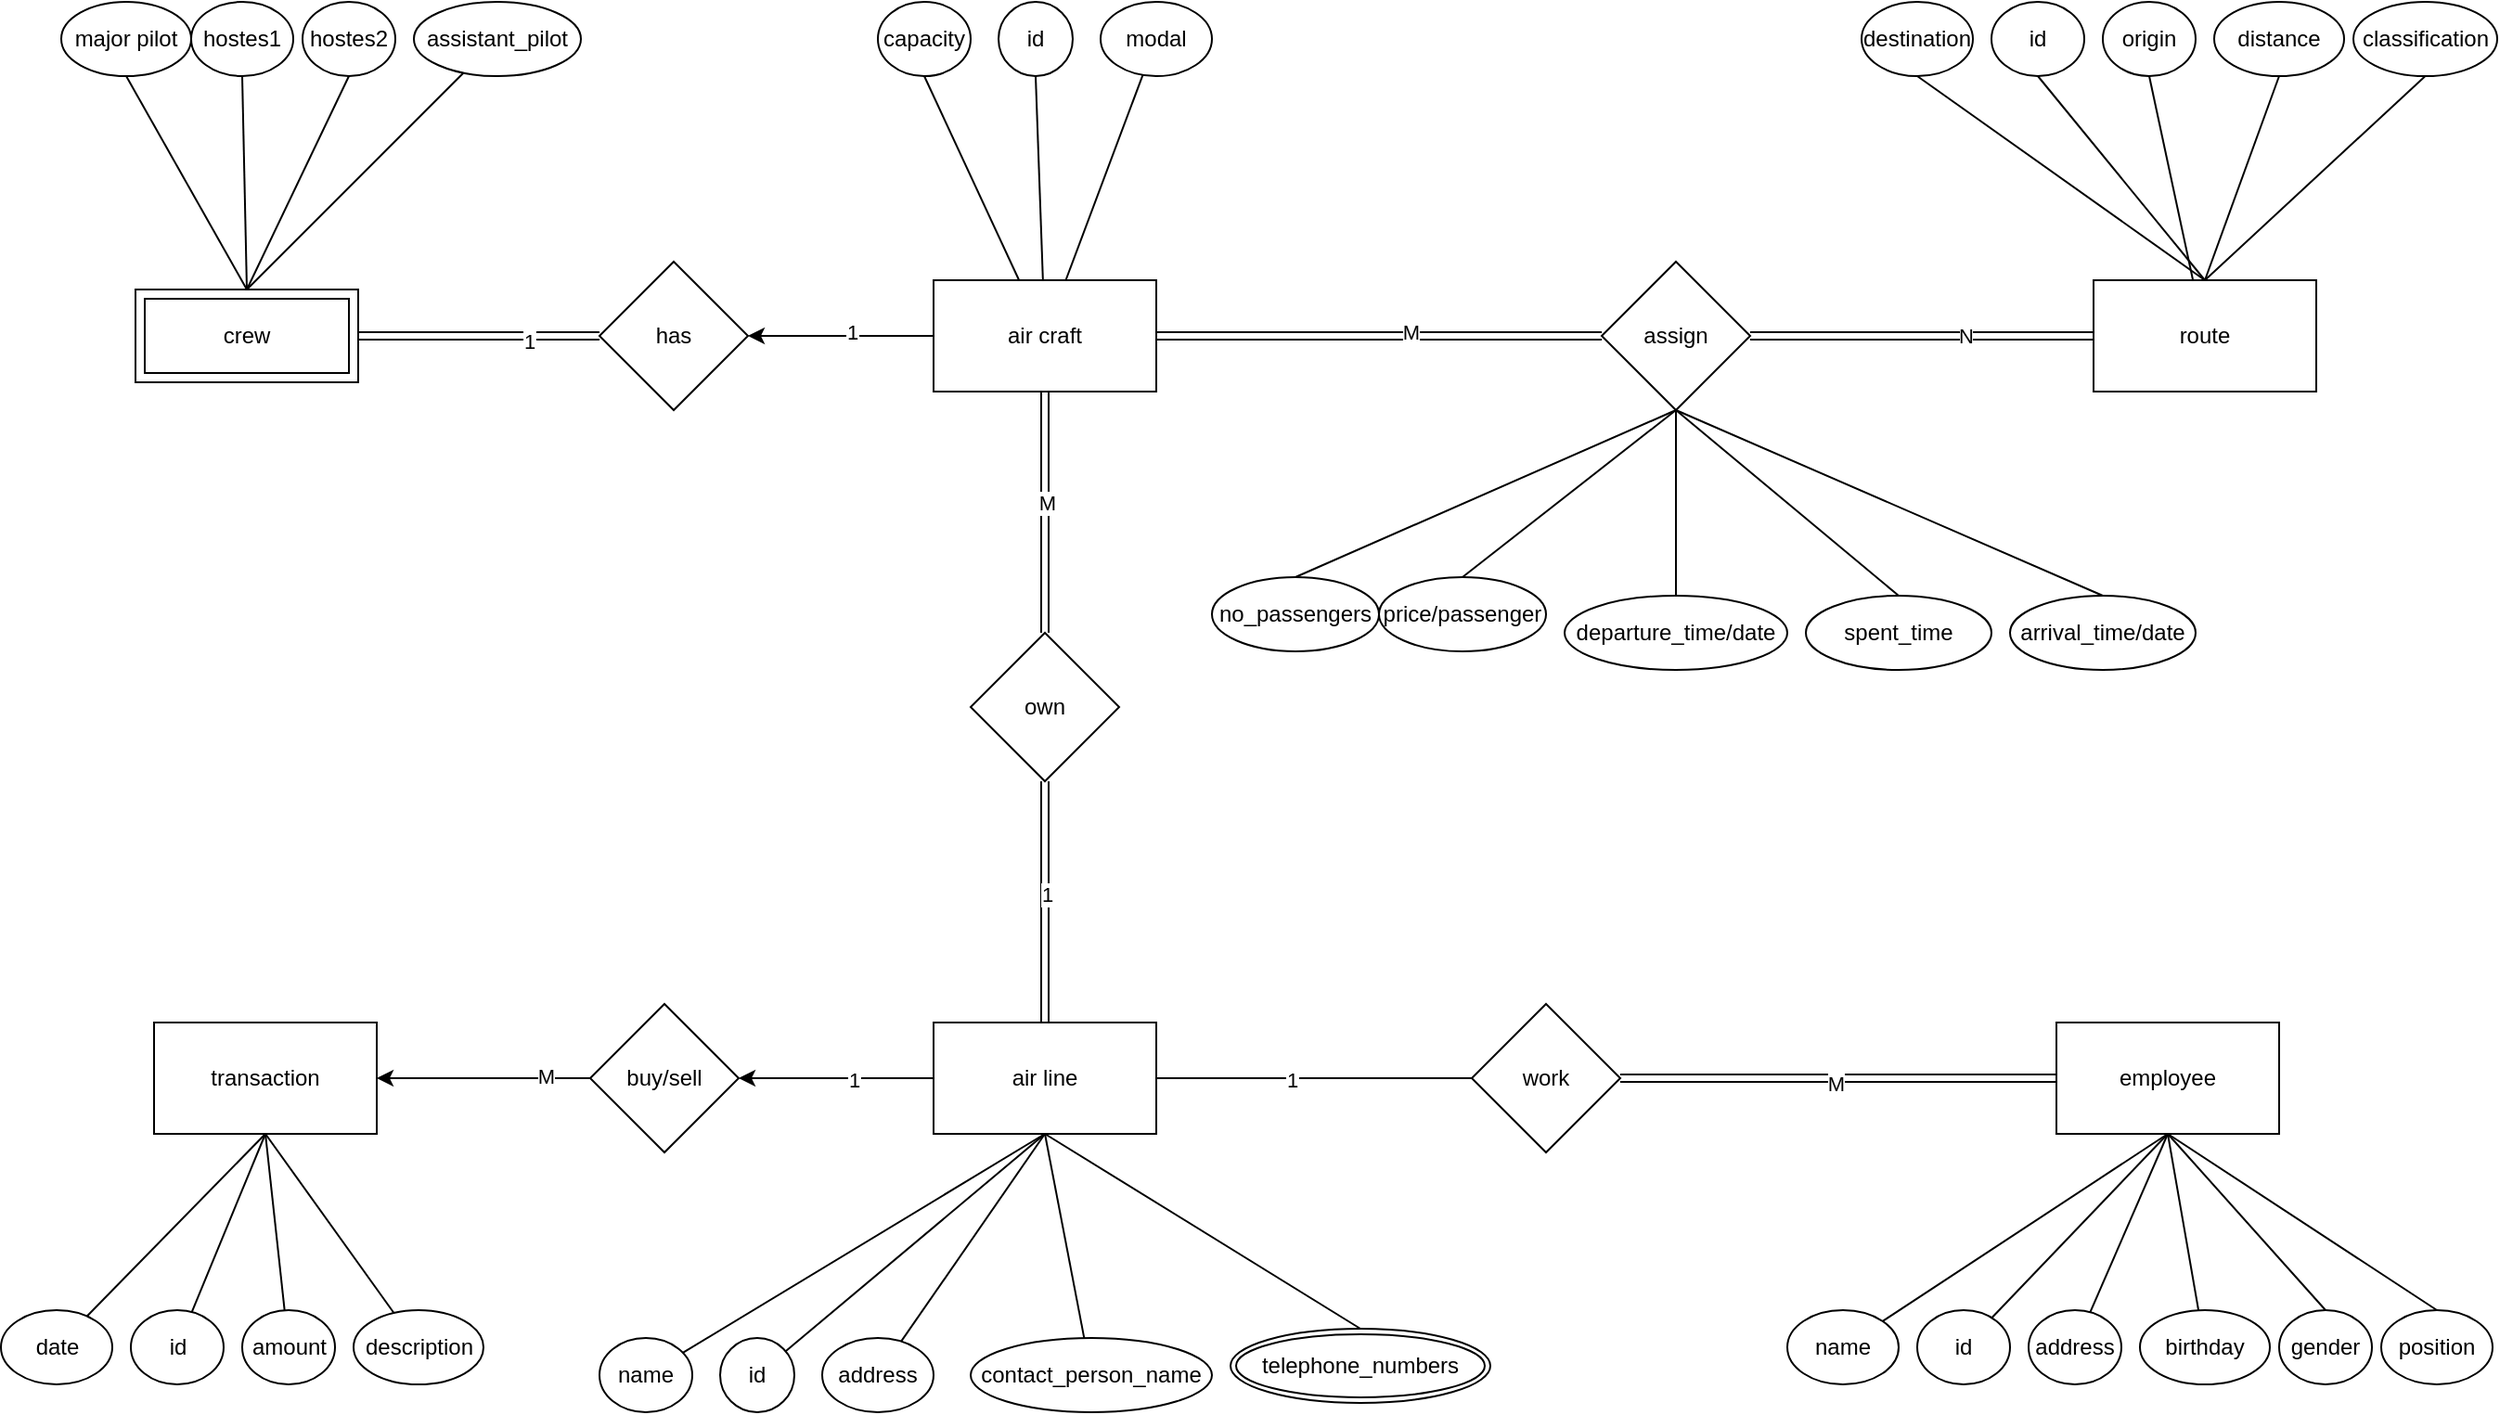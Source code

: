 <mxfile version="28.1.0">
  <diagram id="Q-HvyDp7jQCQ12iFoTfN" name="Page-1">
    <mxGraphModel dx="1426" dy="874" grid="1" gridSize="10" guides="1" tooltips="1" connect="1" arrows="1" fold="1" page="1" pageScale="1" pageWidth="850" pageHeight="1100" math="0" shadow="0">
      <root>
        <mxCell id="0" />
        <mxCell id="1" parent="0" />
        <mxCell id="lw7sW2d9eHdYeLSf7W9c-5" value="" style="rounded=0;orthogonalLoop=1;jettySize=auto;html=1;endArrow=none;endFill=0;exitX=0.5;exitY=1;exitDx=0;exitDy=0;" parent="1" source="lw7sW2d9eHdYeLSf7W9c-2" target="lw7sW2d9eHdYeLSf7W9c-4" edge="1">
          <mxGeometry relative="1" as="geometry">
            <mxPoint x="580" y="655" as="sourcePoint" />
          </mxGeometry>
        </mxCell>
        <mxCell id="lw7sW2d9eHdYeLSf7W9c-16" value="" style="rounded=0;orthogonalLoop=1;jettySize=auto;html=1;entryX=0.5;entryY=0;entryDx=0;entryDy=0;endArrow=none;endFill=0;exitX=0.5;exitY=1;exitDx=0;exitDy=0;" parent="1" source="lw7sW2d9eHdYeLSf7W9c-2" target="lw7sW2d9eHdYeLSf7W9c-17" edge="1">
          <mxGeometry relative="1" as="geometry">
            <mxPoint x="580" y="645" as="targetPoint" />
          </mxGeometry>
        </mxCell>
        <mxCell id="lw7sW2d9eHdYeLSf7W9c-175" value="" style="rounded=0;orthogonalLoop=1;jettySize=auto;html=1;endArrow=none;endFill=0;" parent="1" source="lw7sW2d9eHdYeLSf7W9c-2" target="lw7sW2d9eHdYeLSf7W9c-174" edge="1">
          <mxGeometry relative="1" as="geometry" />
        </mxCell>
        <mxCell id="lw7sW2d9eHdYeLSf7W9c-180" value="1" style="edgeLabel;html=1;align=center;verticalAlign=middle;resizable=0;points=[];" parent="lw7sW2d9eHdYeLSf7W9c-175" vertex="1" connectable="0">
          <mxGeometry x="-0.143" y="-1" relative="1" as="geometry">
            <mxPoint as="offset" />
          </mxGeometry>
        </mxCell>
        <mxCell id="lw7sW2d9eHdYeLSf7W9c-182" value="" style="rounded=0;orthogonalLoop=1;jettySize=auto;html=1;endArrow=none;endFill=0;shape=link;" parent="1" source="lw7sW2d9eHdYeLSf7W9c-2" target="lw7sW2d9eHdYeLSf7W9c-181" edge="1">
          <mxGeometry relative="1" as="geometry" />
        </mxCell>
        <mxCell id="lw7sW2d9eHdYeLSf7W9c-185" value="1" style="edgeLabel;html=1;align=center;verticalAlign=middle;resizable=0;points=[];" parent="lw7sW2d9eHdYeLSf7W9c-182" vertex="1" connectable="0">
          <mxGeometry x="0.064" y="-1" relative="1" as="geometry">
            <mxPoint as="offset" />
          </mxGeometry>
        </mxCell>
        <mxCell id="lw7sW2d9eHdYeLSf7W9c-218" value="" style="edgeStyle=orthogonalEdgeStyle;rounded=0;orthogonalLoop=1;jettySize=auto;html=1;" parent="1" source="lw7sW2d9eHdYeLSf7W9c-2" target="lw7sW2d9eHdYeLSf7W9c-217" edge="1">
          <mxGeometry relative="1" as="geometry" />
        </mxCell>
        <mxCell id="lw7sW2d9eHdYeLSf7W9c-220" value="1" style="edgeLabel;html=1;align=center;verticalAlign=middle;resizable=0;points=[];" parent="lw7sW2d9eHdYeLSf7W9c-218" vertex="1" connectable="0">
          <mxGeometry x="-0.18" y="1" relative="1" as="geometry">
            <mxPoint as="offset" />
          </mxGeometry>
        </mxCell>
        <mxCell id="lw7sW2d9eHdYeLSf7W9c-2" value="air line" style="rounded=0;whiteSpace=wrap;html=1;" parent="1" vertex="1">
          <mxGeometry x="520" y="580" width="120" height="60" as="geometry" />
        </mxCell>
        <mxCell id="lw7sW2d9eHdYeLSf7W9c-4" value="id" style="ellipse;whiteSpace=wrap;html=1;rounded=0;" parent="1" vertex="1">
          <mxGeometry x="405" y="750" width="40" height="40" as="geometry" />
        </mxCell>
        <mxCell id="lw7sW2d9eHdYeLSf7W9c-8" value="name" style="ellipse;whiteSpace=wrap;html=1;rounded=0;" parent="1" vertex="1">
          <mxGeometry x="340" y="750" width="50" height="40" as="geometry" />
        </mxCell>
        <mxCell id="lw7sW2d9eHdYeLSf7W9c-9" value="" style="rounded=0;orthogonalLoop=1;jettySize=auto;html=1;exitX=0.5;exitY=1;exitDx=0;exitDy=0;endArrow=none;endFill=0;" parent="1" source="lw7sW2d9eHdYeLSf7W9c-2" target="lw7sW2d9eHdYeLSf7W9c-8" edge="1">
          <mxGeometry relative="1" as="geometry">
            <mxPoint x="280" y="675" as="sourcePoint" />
          </mxGeometry>
        </mxCell>
        <mxCell id="lw7sW2d9eHdYeLSf7W9c-11" value="" style="rounded=0;orthogonalLoop=1;jettySize=auto;html=1;exitX=0.5;exitY=1;exitDx=0;exitDy=0;endArrow=none;endFill=0;" parent="1" source="lw7sW2d9eHdYeLSf7W9c-2" target="lw7sW2d9eHdYeLSf7W9c-12" edge="1">
          <mxGeometry relative="1" as="geometry">
            <mxPoint x="480" y="680" as="sourcePoint" />
          </mxGeometry>
        </mxCell>
        <mxCell id="lw7sW2d9eHdYeLSf7W9c-12" value="address" style="ellipse;whiteSpace=wrap;html=1;rounded=0;" parent="1" vertex="1">
          <mxGeometry x="460" y="750" width="60" height="40" as="geometry" />
        </mxCell>
        <mxCell id="lw7sW2d9eHdYeLSf7W9c-13" value="contact_person_name" style="ellipse;whiteSpace=wrap;html=1;rounded=0;" parent="1" vertex="1">
          <mxGeometry x="540" y="750" width="130" height="40" as="geometry" />
        </mxCell>
        <mxCell id="lw7sW2d9eHdYeLSf7W9c-14" value="" style="rounded=0;orthogonalLoop=1;jettySize=auto;html=1;endArrow=none;endFill=0;exitX=0.5;exitY=1;exitDx=0;exitDy=0;" parent="1" source="lw7sW2d9eHdYeLSf7W9c-2" target="lw7sW2d9eHdYeLSf7W9c-13" edge="1">
          <mxGeometry relative="1" as="geometry">
            <mxPoint x="580" y="655" as="sourcePoint" />
          </mxGeometry>
        </mxCell>
        <mxCell id="lw7sW2d9eHdYeLSf7W9c-17" value="telephone_numbers" style="ellipse;shape=doubleEllipse;margin=3;whiteSpace=wrap;html=1;align=center;" parent="1" vertex="1">
          <mxGeometry x="680" y="745" width="140" height="40" as="geometry" />
        </mxCell>
        <mxCell id="lw7sW2d9eHdYeLSf7W9c-34" value="" style="rounded=0;orthogonalLoop=1;jettySize=auto;html=1;endArrow=none;endFill=0;exitX=0.5;exitY=1;exitDx=0;exitDy=0;" parent="1" source="lw7sW2d9eHdYeLSf7W9c-36" target="lw7sW2d9eHdYeLSf7W9c-37" edge="1">
          <mxGeometry relative="1" as="geometry">
            <mxPoint x="1210" y="640" as="sourcePoint" />
          </mxGeometry>
        </mxCell>
        <mxCell id="lw7sW2d9eHdYeLSf7W9c-35" value="" style="rounded=0;orthogonalLoop=1;jettySize=auto;html=1;entryX=0.5;entryY=0;entryDx=0;entryDy=0;endArrow=none;endFill=0;exitX=0.5;exitY=1;exitDx=0;exitDy=0;" parent="1" source="lw7sW2d9eHdYeLSf7W9c-36" target="lw7sW2d9eHdYeLSf7W9c-45" edge="1">
          <mxGeometry relative="1" as="geometry">
            <mxPoint x="1380" y="720" as="targetPoint" />
          </mxGeometry>
        </mxCell>
        <mxCell id="lw7sW2d9eHdYeLSf7W9c-36" value="employee" style="rounded=0;whiteSpace=wrap;html=1;" parent="1" vertex="1">
          <mxGeometry x="1125" y="580" width="120" height="60" as="geometry" />
        </mxCell>
        <mxCell id="lw7sW2d9eHdYeLSf7W9c-37" value="id" style="ellipse;whiteSpace=wrap;html=1;rounded=0;" parent="1" vertex="1">
          <mxGeometry x="1050" y="735" width="50" height="40" as="geometry" />
        </mxCell>
        <mxCell id="lw7sW2d9eHdYeLSf7W9c-38" value="name" style="ellipse;whiteSpace=wrap;html=1;rounded=0;" parent="1" vertex="1">
          <mxGeometry x="980" y="735" width="60" height="40" as="geometry" />
        </mxCell>
        <mxCell id="lw7sW2d9eHdYeLSf7W9c-39" value="" style="rounded=0;orthogonalLoop=1;jettySize=auto;html=1;exitX=0.5;exitY=1;exitDx=0;exitDy=0;endArrow=none;endFill=0;" parent="1" source="lw7sW2d9eHdYeLSf7W9c-36" target="lw7sW2d9eHdYeLSf7W9c-38" edge="1">
          <mxGeometry relative="1" as="geometry">
            <mxPoint x="910" y="660" as="sourcePoint" />
          </mxGeometry>
        </mxCell>
        <mxCell id="lw7sW2d9eHdYeLSf7W9c-40" value="" style="rounded=0;orthogonalLoop=1;jettySize=auto;html=1;exitX=0.5;exitY=1;exitDx=0;exitDy=0;endArrow=none;endFill=0;" parent="1" source="lw7sW2d9eHdYeLSf7W9c-36" target="lw7sW2d9eHdYeLSf7W9c-41" edge="1">
          <mxGeometry relative="1" as="geometry">
            <mxPoint x="1110" y="665" as="sourcePoint" />
          </mxGeometry>
        </mxCell>
        <mxCell id="lw7sW2d9eHdYeLSf7W9c-41" value="address" style="ellipse;whiteSpace=wrap;html=1;rounded=0;" parent="1" vertex="1">
          <mxGeometry x="1110" y="735" width="50" height="40" as="geometry" />
        </mxCell>
        <mxCell id="lw7sW2d9eHdYeLSf7W9c-42" value="birthday" style="ellipse;whiteSpace=wrap;html=1;rounded=0;" parent="1" vertex="1">
          <mxGeometry x="1170" y="735" width="70" height="40" as="geometry" />
        </mxCell>
        <mxCell id="lw7sW2d9eHdYeLSf7W9c-43" value="" style="rounded=0;orthogonalLoop=1;jettySize=auto;html=1;endArrow=none;endFill=0;exitX=0.5;exitY=1;exitDx=0;exitDy=0;" parent="1" source="lw7sW2d9eHdYeLSf7W9c-36" target="lw7sW2d9eHdYeLSf7W9c-42" edge="1">
          <mxGeometry relative="1" as="geometry">
            <mxPoint x="1210" y="640" as="sourcePoint" />
          </mxGeometry>
        </mxCell>
        <mxCell id="lw7sW2d9eHdYeLSf7W9c-45" value="gender" style="ellipse;whiteSpace=wrap;html=1;rounded=0;" parent="1" vertex="1">
          <mxGeometry x="1245" y="735" width="50" height="40" as="geometry" />
        </mxCell>
        <mxCell id="lw7sW2d9eHdYeLSf7W9c-46" value="position" style="ellipse;whiteSpace=wrap;html=1;rounded=0;" parent="1" vertex="1">
          <mxGeometry x="1300" y="735" width="60" height="40" as="geometry" />
        </mxCell>
        <mxCell id="lw7sW2d9eHdYeLSf7W9c-47" value="" style="rounded=0;orthogonalLoop=1;jettySize=auto;html=1;entryX=0.5;entryY=0;entryDx=0;entryDy=0;endArrow=none;endFill=0;exitX=0.5;exitY=1;exitDx=0;exitDy=0;" parent="1" source="lw7sW2d9eHdYeLSf7W9c-36" target="lw7sW2d9eHdYeLSf7W9c-46" edge="1">
          <mxGeometry relative="1" as="geometry">
            <mxPoint x="1220" y="650" as="sourcePoint" />
            <mxPoint x="1375" y="745" as="targetPoint" />
          </mxGeometry>
        </mxCell>
        <mxCell id="lw7sW2d9eHdYeLSf7W9c-66" value="" style="rounded=0;orthogonalLoop=1;jettySize=auto;html=1;endArrow=none;endFill=0;" parent="1" source="lw7sW2d9eHdYeLSf7W9c-62" target="lw7sW2d9eHdYeLSf7W9c-65" edge="1">
          <mxGeometry relative="1" as="geometry" />
        </mxCell>
        <mxCell id="lw7sW2d9eHdYeLSf7W9c-67" style="rounded=0;orthogonalLoop=1;jettySize=auto;html=1;entryX=0.5;entryY=1;entryDx=0;entryDy=0;endArrow=none;endFill=0;" parent="1" source="lw7sW2d9eHdYeLSf7W9c-62" target="lw7sW2d9eHdYeLSf7W9c-64" edge="1">
          <mxGeometry relative="1" as="geometry" />
        </mxCell>
        <mxCell id="lw7sW2d9eHdYeLSf7W9c-68" style="rounded=0;orthogonalLoop=1;jettySize=auto;html=1;entryX=0.5;entryY=1;entryDx=0;entryDy=0;endArrow=none;endFill=0;" parent="1" source="lw7sW2d9eHdYeLSf7W9c-62" target="lw7sW2d9eHdYeLSf7W9c-63" edge="1">
          <mxGeometry relative="1" as="geometry" />
        </mxCell>
        <mxCell id="lw7sW2d9eHdYeLSf7W9c-188" value="" style="rounded=0;orthogonalLoop=1;jettySize=auto;html=1;endArrow=none;endFill=0;exitX=1;exitY=0.5;exitDx=0;exitDy=0;shape=link;" parent="1" source="lw7sW2d9eHdYeLSf7W9c-62" target="lw7sW2d9eHdYeLSf7W9c-187" edge="1">
          <mxGeometry relative="1" as="geometry" />
        </mxCell>
        <mxCell id="lw7sW2d9eHdYeLSf7W9c-196" value="M" style="edgeLabel;html=1;align=center;verticalAlign=middle;resizable=0;points=[];" parent="lw7sW2d9eHdYeLSf7W9c-188" vertex="1" connectable="0">
          <mxGeometry x="0.139" y="2" relative="1" as="geometry">
            <mxPoint as="offset" />
          </mxGeometry>
        </mxCell>
        <mxCell id="lw7sW2d9eHdYeLSf7W9c-213" value="" style="edgeStyle=orthogonalEdgeStyle;rounded=0;orthogonalLoop=1;jettySize=auto;html=1;" parent="1" source="lw7sW2d9eHdYeLSf7W9c-62" target="lw7sW2d9eHdYeLSf7W9c-212" edge="1">
          <mxGeometry relative="1" as="geometry" />
        </mxCell>
        <mxCell id="lw7sW2d9eHdYeLSf7W9c-224" value="1" style="edgeLabel;html=1;align=center;verticalAlign=middle;resizable=0;points=[];" parent="lw7sW2d9eHdYeLSf7W9c-213" vertex="1" connectable="0">
          <mxGeometry x="-0.122" y="-2" relative="1" as="geometry">
            <mxPoint as="offset" />
          </mxGeometry>
        </mxCell>
        <mxCell id="lw7sW2d9eHdYeLSf7W9c-62" value="air craft" style="rounded=0;whiteSpace=wrap;html=1;" parent="1" vertex="1">
          <mxGeometry x="520" y="180" width="120" height="60" as="geometry" />
        </mxCell>
        <mxCell id="lw7sW2d9eHdYeLSf7W9c-63" value="capacity" style="ellipse;whiteSpace=wrap;html=1;rounded=0;" parent="1" vertex="1">
          <mxGeometry x="490" y="30" width="50" height="40" as="geometry" />
        </mxCell>
        <mxCell id="lw7sW2d9eHdYeLSf7W9c-64" value="id" style="ellipse;whiteSpace=wrap;html=1;rounded=0;" parent="1" vertex="1">
          <mxGeometry x="555" y="30" width="40" height="40" as="geometry" />
        </mxCell>
        <mxCell id="lw7sW2d9eHdYeLSf7W9c-65" value="modal" style="ellipse;whiteSpace=wrap;html=1;rounded=0;" parent="1" vertex="1">
          <mxGeometry x="610" y="30" width="60" height="40" as="geometry" />
        </mxCell>
        <mxCell id="lw7sW2d9eHdYeLSf7W9c-75" style="rounded=0;orthogonalLoop=1;jettySize=auto;html=1;entryX=0.5;entryY=1;entryDx=0;entryDy=0;endArrow=none;endFill=0;" parent="1" source="lw7sW2d9eHdYeLSf7W9c-69" target="lw7sW2d9eHdYeLSf7W9c-72" edge="1">
          <mxGeometry relative="1" as="geometry" />
        </mxCell>
        <mxCell id="lw7sW2d9eHdYeLSf7W9c-76" style="rounded=0;orthogonalLoop=1;jettySize=auto;html=1;exitX=0.5;exitY=0;exitDx=0;exitDy=0;entryX=0.5;entryY=1;entryDx=0;entryDy=0;endArrow=none;endFill=0;" parent="1" source="lw7sW2d9eHdYeLSf7W9c-69" target="lw7sW2d9eHdYeLSf7W9c-73" edge="1">
          <mxGeometry relative="1" as="geometry" />
        </mxCell>
        <mxCell id="lw7sW2d9eHdYeLSf7W9c-77" style="rounded=0;orthogonalLoop=1;jettySize=auto;html=1;exitX=0.5;exitY=0;exitDx=0;exitDy=0;entryX=0.5;entryY=1;entryDx=0;entryDy=0;endArrow=none;endFill=0;" parent="1" source="lw7sW2d9eHdYeLSf7W9c-69" target="lw7sW2d9eHdYeLSf7W9c-74" edge="1">
          <mxGeometry relative="1" as="geometry" />
        </mxCell>
        <mxCell id="lw7sW2d9eHdYeLSf7W9c-78" style="rounded=0;orthogonalLoop=1;jettySize=auto;html=1;exitX=0.5;exitY=0;exitDx=0;exitDy=0;entryX=0.5;entryY=1;entryDx=0;entryDy=0;endArrow=none;endFill=0;" parent="1" source="lw7sW2d9eHdYeLSf7W9c-69" target="lw7sW2d9eHdYeLSf7W9c-70" edge="1">
          <mxGeometry relative="1" as="geometry" />
        </mxCell>
        <mxCell id="lw7sW2d9eHdYeLSf7W9c-79" style="rounded=0;orthogonalLoop=1;jettySize=auto;html=1;entryX=0.5;entryY=1;entryDx=0;entryDy=0;exitX=0.5;exitY=0;exitDx=0;exitDy=0;endArrow=none;endFill=0;" parent="1" source="lw7sW2d9eHdYeLSf7W9c-69" target="lw7sW2d9eHdYeLSf7W9c-71" edge="1">
          <mxGeometry relative="1" as="geometry" />
        </mxCell>
        <mxCell id="lw7sW2d9eHdYeLSf7W9c-69" value="route" style="rounded=0;whiteSpace=wrap;html=1;" parent="1" vertex="1">
          <mxGeometry x="1145" y="180" width="120" height="60" as="geometry" />
        </mxCell>
        <mxCell id="lw7sW2d9eHdYeLSf7W9c-70" value="id" style="ellipse;whiteSpace=wrap;html=1;rounded=0;" parent="1" vertex="1">
          <mxGeometry x="1090" y="30" width="50" height="40" as="geometry" />
        </mxCell>
        <mxCell id="lw7sW2d9eHdYeLSf7W9c-71" value="destination" style="ellipse;whiteSpace=wrap;html=1;rounded=0;" parent="1" vertex="1">
          <mxGeometry x="1020" y="30" width="60" height="40" as="geometry" />
        </mxCell>
        <mxCell id="lw7sW2d9eHdYeLSf7W9c-72" value="origin" style="ellipse;whiteSpace=wrap;html=1;rounded=0;" parent="1" vertex="1">
          <mxGeometry x="1150" y="30" width="50" height="40" as="geometry" />
        </mxCell>
        <mxCell id="lw7sW2d9eHdYeLSf7W9c-73" value="distance" style="ellipse;whiteSpace=wrap;html=1;rounded=0;" parent="1" vertex="1">
          <mxGeometry x="1210" y="30" width="70" height="40" as="geometry" />
        </mxCell>
        <mxCell id="lw7sW2d9eHdYeLSf7W9c-74" value="classification" style="ellipse;whiteSpace=wrap;html=1;rounded=0;" parent="1" vertex="1">
          <mxGeometry x="1285" y="30" width="77.5" height="40" as="geometry" />
        </mxCell>
        <mxCell id="lw7sW2d9eHdYeLSf7W9c-155" value="" style="rounded=0;orthogonalLoop=1;jettySize=auto;html=1;endArrow=none;endFill=0;exitX=0.5;exitY=1;exitDx=0;exitDy=0;" parent="1" source="lw7sW2d9eHdYeLSf7W9c-156" target="lw7sW2d9eHdYeLSf7W9c-157" edge="1">
          <mxGeometry relative="1" as="geometry">
            <mxPoint x="247.5" y="640" as="sourcePoint" />
          </mxGeometry>
        </mxCell>
        <mxCell id="lw7sW2d9eHdYeLSf7W9c-156" value="transaction" style="rounded=0;whiteSpace=wrap;html=1;" parent="1" vertex="1">
          <mxGeometry x="100" y="580" width="120" height="60" as="geometry" />
        </mxCell>
        <mxCell id="lw7sW2d9eHdYeLSf7W9c-157" value="id" style="ellipse;whiteSpace=wrap;html=1;rounded=0;" parent="1" vertex="1">
          <mxGeometry x="87.5" y="735" width="50" height="40" as="geometry" />
        </mxCell>
        <mxCell id="lw7sW2d9eHdYeLSf7W9c-158" value="date" style="ellipse;whiteSpace=wrap;html=1;rounded=0;" parent="1" vertex="1">
          <mxGeometry x="17.5" y="735" width="60" height="40" as="geometry" />
        </mxCell>
        <mxCell id="lw7sW2d9eHdYeLSf7W9c-159" value="" style="rounded=0;orthogonalLoop=1;jettySize=auto;html=1;exitX=0.5;exitY=1;exitDx=0;exitDy=0;endArrow=none;endFill=0;" parent="1" source="lw7sW2d9eHdYeLSf7W9c-156" target="lw7sW2d9eHdYeLSf7W9c-158" edge="1">
          <mxGeometry relative="1" as="geometry">
            <mxPoint x="-52.5" y="660" as="sourcePoint" />
          </mxGeometry>
        </mxCell>
        <mxCell id="lw7sW2d9eHdYeLSf7W9c-160" value="" style="rounded=0;orthogonalLoop=1;jettySize=auto;html=1;exitX=0.5;exitY=1;exitDx=0;exitDy=0;endArrow=none;endFill=0;" parent="1" source="lw7sW2d9eHdYeLSf7W9c-156" target="lw7sW2d9eHdYeLSf7W9c-161" edge="1">
          <mxGeometry relative="1" as="geometry">
            <mxPoint x="147.5" y="665" as="sourcePoint" />
          </mxGeometry>
        </mxCell>
        <mxCell id="lw7sW2d9eHdYeLSf7W9c-161" value="amount" style="ellipse;whiteSpace=wrap;html=1;rounded=0;" parent="1" vertex="1">
          <mxGeometry x="147.5" y="735" width="50" height="40" as="geometry" />
        </mxCell>
        <mxCell id="lw7sW2d9eHdYeLSf7W9c-162" value="description" style="ellipse;whiteSpace=wrap;html=1;rounded=0;" parent="1" vertex="1">
          <mxGeometry x="207.5" y="735" width="70" height="40" as="geometry" />
        </mxCell>
        <mxCell id="lw7sW2d9eHdYeLSf7W9c-163" value="" style="rounded=0;orthogonalLoop=1;jettySize=auto;html=1;endArrow=none;endFill=0;exitX=0.5;exitY=1;exitDx=0;exitDy=0;" parent="1" source="lw7sW2d9eHdYeLSf7W9c-156" target="lw7sW2d9eHdYeLSf7W9c-162" edge="1">
          <mxGeometry relative="1" as="geometry">
            <mxPoint x="247.5" y="640" as="sourcePoint" />
          </mxGeometry>
        </mxCell>
        <mxCell id="lw7sW2d9eHdYeLSf7W9c-164" value="" style="rounded=0;orthogonalLoop=1;jettySize=auto;html=1;endArrow=none;endFill=0;exitX=0.5;exitY=0;exitDx=0;exitDy=0;" parent="1" source="lw7sW2d9eHdYeLSf7W9c-225" target="lw7sW2d9eHdYeLSf7W9c-170" edge="1">
          <mxGeometry relative="1" as="geometry">
            <mxPoint x="183.455" y="180" as="sourcePoint" />
          </mxGeometry>
        </mxCell>
        <mxCell id="lw7sW2d9eHdYeLSf7W9c-165" style="rounded=0;orthogonalLoop=1;jettySize=auto;html=1;entryX=0.5;entryY=1;entryDx=0;entryDy=0;endArrow=none;endFill=0;exitX=0.5;exitY=0;exitDx=0;exitDy=0;" parent="1" source="lw7sW2d9eHdYeLSf7W9c-225" target="lw7sW2d9eHdYeLSf7W9c-169" edge="1">
          <mxGeometry relative="1" as="geometry">
            <mxPoint x="157.321" y="180" as="sourcePoint" />
          </mxGeometry>
        </mxCell>
        <mxCell id="lw7sW2d9eHdYeLSf7W9c-166" style="rounded=0;orthogonalLoop=1;jettySize=auto;html=1;entryX=0.5;entryY=1;entryDx=0;entryDy=0;endArrow=none;endFill=0;exitX=0.5;exitY=0;exitDx=0;exitDy=0;" parent="1" source="lw7sW2d9eHdYeLSf7W9c-225" target="lw7sW2d9eHdYeLSf7W9c-168" edge="1">
          <mxGeometry relative="1" as="geometry">
            <mxPoint x="143.929" y="180" as="sourcePoint" />
          </mxGeometry>
        </mxCell>
        <mxCell id="lw7sW2d9eHdYeLSf7W9c-168" value="major pilot" style="ellipse;whiteSpace=wrap;html=1;rounded=0;" parent="1" vertex="1">
          <mxGeometry x="50" y="30" width="70" height="40" as="geometry" />
        </mxCell>
        <mxCell id="lw7sW2d9eHdYeLSf7W9c-169" value="hostes1" style="ellipse;whiteSpace=wrap;html=1;rounded=0;" parent="1" vertex="1">
          <mxGeometry x="120" y="30" width="55" height="40" as="geometry" />
        </mxCell>
        <mxCell id="lw7sW2d9eHdYeLSf7W9c-170" value="assistant_pilot" style="ellipse;whiteSpace=wrap;html=1;rounded=0;" parent="1" vertex="1">
          <mxGeometry x="240" y="30" width="90" height="40" as="geometry" />
        </mxCell>
        <mxCell id="lw7sW2d9eHdYeLSf7W9c-172" style="rounded=0;orthogonalLoop=1;jettySize=auto;html=1;entryX=0.5;entryY=1;entryDx=0;entryDy=0;endArrow=none;endFill=0;exitX=0.5;exitY=0;exitDx=0;exitDy=0;" parent="1" source="lw7sW2d9eHdYeLSf7W9c-225" target="lw7sW2d9eHdYeLSf7W9c-173" edge="1">
          <mxGeometry relative="1" as="geometry">
            <mxPoint x="160" y="180" as="sourcePoint" />
          </mxGeometry>
        </mxCell>
        <mxCell id="lw7sW2d9eHdYeLSf7W9c-173" value="hostes2" style="ellipse;whiteSpace=wrap;html=1;rounded=0;" parent="1" vertex="1">
          <mxGeometry x="180" y="30" width="50" height="40" as="geometry" />
        </mxCell>
        <mxCell id="lw7sW2d9eHdYeLSf7W9c-176" style="rounded=0;orthogonalLoop=1;jettySize=auto;html=1;entryX=0;entryY=0.5;entryDx=0;entryDy=0;endArrow=none;endFill=0;shape=link;" parent="1" source="lw7sW2d9eHdYeLSf7W9c-174" target="lw7sW2d9eHdYeLSf7W9c-36" edge="1">
          <mxGeometry relative="1" as="geometry" />
        </mxCell>
        <mxCell id="lw7sW2d9eHdYeLSf7W9c-177" value="M" style="edgeLabel;html=1;align=center;verticalAlign=middle;resizable=0;points=[];" parent="lw7sW2d9eHdYeLSf7W9c-176" vertex="1" connectable="0">
          <mxGeometry x="-0.004" y="-4" relative="1" as="geometry">
            <mxPoint x="-1" y="-1" as="offset" />
          </mxGeometry>
        </mxCell>
        <mxCell id="lw7sW2d9eHdYeLSf7W9c-174" value="work" style="rhombus;whiteSpace=wrap;html=1;rounded=0;" parent="1" vertex="1">
          <mxGeometry x="810" y="570" width="80" height="80" as="geometry" />
        </mxCell>
        <mxCell id="lw7sW2d9eHdYeLSf7W9c-183" style="rounded=0;orthogonalLoop=1;jettySize=auto;html=1;entryX=0.5;entryY=1;entryDx=0;entryDy=0;endArrow=none;endFill=0;shape=link;" parent="1" source="lw7sW2d9eHdYeLSf7W9c-181" target="lw7sW2d9eHdYeLSf7W9c-62" edge="1">
          <mxGeometry relative="1" as="geometry" />
        </mxCell>
        <mxCell id="lw7sW2d9eHdYeLSf7W9c-184" value="M" style="edgeLabel;html=1;align=center;verticalAlign=middle;resizable=0;points=[];" parent="lw7sW2d9eHdYeLSf7W9c-183" vertex="1" connectable="0">
          <mxGeometry x="0.084" y="-1" relative="1" as="geometry">
            <mxPoint as="offset" />
          </mxGeometry>
        </mxCell>
        <mxCell id="lw7sW2d9eHdYeLSf7W9c-181" value="own" style="rhombus;whiteSpace=wrap;html=1;rounded=0;" parent="1" vertex="1">
          <mxGeometry x="540" y="370" width="80" height="80" as="geometry" />
        </mxCell>
        <mxCell id="lw7sW2d9eHdYeLSf7W9c-189" style="rounded=0;orthogonalLoop=1;jettySize=auto;html=1;entryX=0;entryY=0.5;entryDx=0;entryDy=0;endArrow=none;endFill=0;shape=link;" parent="1" source="lw7sW2d9eHdYeLSf7W9c-187" target="lw7sW2d9eHdYeLSf7W9c-69" edge="1">
          <mxGeometry relative="1" as="geometry" />
        </mxCell>
        <mxCell id="lw7sW2d9eHdYeLSf7W9c-190" value="N" style="edgeLabel;html=1;align=center;verticalAlign=middle;resizable=0;points=[];" parent="lw7sW2d9eHdYeLSf7W9c-189" vertex="1" connectable="0">
          <mxGeometry x="0.246" relative="1" as="geometry">
            <mxPoint as="offset" />
          </mxGeometry>
        </mxCell>
        <mxCell id="lw7sW2d9eHdYeLSf7W9c-197" style="rounded=0;orthogonalLoop=1;jettySize=auto;html=1;entryX=0.5;entryY=0;entryDx=0;entryDy=0;endArrow=none;endFill=0;exitX=0.5;exitY=1;exitDx=0;exitDy=0;" parent="1" source="lw7sW2d9eHdYeLSf7W9c-187" target="lw7sW2d9eHdYeLSf7W9c-201" edge="1">
          <mxGeometry relative="1" as="geometry">
            <mxPoint x="810" y="310" as="targetPoint" />
          </mxGeometry>
        </mxCell>
        <mxCell id="lw7sW2d9eHdYeLSf7W9c-198" style="rounded=0;orthogonalLoop=1;jettySize=auto;html=1;entryX=0.5;entryY=0;entryDx=0;entryDy=0;endArrow=none;endFill=0;exitX=0.5;exitY=1;exitDx=0;exitDy=0;" parent="1" source="lw7sW2d9eHdYeLSf7W9c-187" target="lw7sW2d9eHdYeLSf7W9c-202" edge="1">
          <mxGeometry relative="1" as="geometry">
            <mxPoint x="850" y="310" as="targetPoint" />
          </mxGeometry>
        </mxCell>
        <mxCell id="lw7sW2d9eHdYeLSf7W9c-199" style="rounded=0;orthogonalLoop=1;jettySize=auto;html=1;entryX=0.5;entryY=0;entryDx=0;entryDy=0;endArrow=none;endFill=0;exitX=0.5;exitY=1;exitDx=0;exitDy=0;" parent="1" source="lw7sW2d9eHdYeLSf7W9c-187" target="lw7sW2d9eHdYeLSf7W9c-204" edge="1">
          <mxGeometry relative="1" as="geometry">
            <mxPoint x="890" y="310" as="targetPoint" />
            <mxPoint x="860" y="260" as="sourcePoint" />
          </mxGeometry>
        </mxCell>
        <mxCell id="lw7sW2d9eHdYeLSf7W9c-200" style="rounded=0;orthogonalLoop=1;jettySize=auto;html=1;entryX=0.5;entryY=0;entryDx=0;entryDy=0;endArrow=none;endFill=0;exitX=0.5;exitY=1;exitDx=0;exitDy=0;" parent="1" source="lw7sW2d9eHdYeLSf7W9c-187" target="lw7sW2d9eHdYeLSf7W9c-205" edge="1">
          <mxGeometry relative="1" as="geometry">
            <mxPoint x="940" y="330" as="targetPoint" />
          </mxGeometry>
        </mxCell>
        <mxCell id="lw7sW2d9eHdYeLSf7W9c-187" value="assign" style="rhombus;whiteSpace=wrap;html=1;rounded=0;" parent="1" vertex="1">
          <mxGeometry x="880" y="170" width="80" height="80" as="geometry" />
        </mxCell>
        <mxCell id="lw7sW2d9eHdYeLSf7W9c-201" value="no_passengers" style="ellipse;whiteSpace=wrap;html=1;rounded=0;" parent="1" vertex="1">
          <mxGeometry x="670" y="340" width="90" height="40" as="geometry" />
        </mxCell>
        <mxCell id="lw7sW2d9eHdYeLSf7W9c-202" value="price/passenger" style="ellipse;whiteSpace=wrap;html=1;rounded=0;" parent="1" vertex="1">
          <mxGeometry x="760" y="340" width="90" height="40" as="geometry" />
        </mxCell>
        <mxCell id="lw7sW2d9eHdYeLSf7W9c-204" value="departure_time/date" style="ellipse;whiteSpace=wrap;html=1;rounded=0;" parent="1" vertex="1">
          <mxGeometry x="860" y="350" width="120" height="40" as="geometry" />
        </mxCell>
        <mxCell id="lw7sW2d9eHdYeLSf7W9c-205" value="arrival_time/date" style="ellipse;whiteSpace=wrap;html=1;rounded=0;" parent="1" vertex="1">
          <mxGeometry x="1100" y="350" width="100" height="40" as="geometry" />
        </mxCell>
        <mxCell id="lw7sW2d9eHdYeLSf7W9c-207" value="spent_time" style="ellipse;whiteSpace=wrap;html=1;rounded=0;" parent="1" vertex="1">
          <mxGeometry x="990" y="350" width="100" height="40" as="geometry" />
        </mxCell>
        <mxCell id="lw7sW2d9eHdYeLSf7W9c-210" style="rounded=0;orthogonalLoop=1;jettySize=auto;html=1;entryX=0.5;entryY=0;entryDx=0;entryDy=0;endArrow=none;endFill=0;exitX=0.5;exitY=1;exitDx=0;exitDy=0;" parent="1" source="lw7sW2d9eHdYeLSf7W9c-187" target="lw7sW2d9eHdYeLSf7W9c-207" edge="1">
          <mxGeometry relative="1" as="geometry">
            <mxPoint x="1040" y="360" as="targetPoint" />
            <mxPoint x="883" y="247" as="sourcePoint" />
          </mxGeometry>
        </mxCell>
        <mxCell id="lw7sW2d9eHdYeLSf7W9c-214" style="edgeStyle=orthogonalEdgeStyle;rounded=0;orthogonalLoop=1;jettySize=auto;html=1;entryX=1;entryY=0.5;entryDx=0;entryDy=0;curved=1;shape=link;" parent="1" source="lw7sW2d9eHdYeLSf7W9c-212" target="lw7sW2d9eHdYeLSf7W9c-225" edge="1">
          <mxGeometry relative="1" as="geometry">
            <mxPoint x="220" y="210" as="targetPoint" />
          </mxGeometry>
        </mxCell>
        <mxCell id="lw7sW2d9eHdYeLSf7W9c-223" value="1" style="edgeLabel;html=1;align=center;verticalAlign=middle;resizable=0;points=[];" parent="lw7sW2d9eHdYeLSf7W9c-214" vertex="1" connectable="0">
          <mxGeometry x="-0.413" y="3" relative="1" as="geometry">
            <mxPoint as="offset" />
          </mxGeometry>
        </mxCell>
        <mxCell id="lw7sW2d9eHdYeLSf7W9c-212" value="has" style="rhombus;whiteSpace=wrap;html=1;rounded=0;" parent="1" vertex="1">
          <mxGeometry x="340" y="170" width="80" height="80" as="geometry" />
        </mxCell>
        <mxCell id="lw7sW2d9eHdYeLSf7W9c-219" value="" style="edgeStyle=orthogonalEdgeStyle;rounded=0;orthogonalLoop=1;jettySize=auto;html=1;" parent="1" source="lw7sW2d9eHdYeLSf7W9c-217" target="lw7sW2d9eHdYeLSf7W9c-156" edge="1">
          <mxGeometry relative="1" as="geometry" />
        </mxCell>
        <mxCell id="lw7sW2d9eHdYeLSf7W9c-221" value="M" style="edgeLabel;html=1;align=center;verticalAlign=middle;resizable=0;points=[];" parent="lw7sW2d9eHdYeLSf7W9c-219" vertex="1" connectable="0">
          <mxGeometry x="-0.57" relative="1" as="geometry">
            <mxPoint y="-1" as="offset" />
          </mxGeometry>
        </mxCell>
        <mxCell id="lw7sW2d9eHdYeLSf7W9c-217" value="buy/sell" style="rhombus;whiteSpace=wrap;html=1;rounded=0;" parent="1" vertex="1">
          <mxGeometry x="335" y="570" width="80" height="80" as="geometry" />
        </mxCell>
        <mxCell id="lw7sW2d9eHdYeLSf7W9c-225" value="crew" style="shape=ext;margin=3;double=1;whiteSpace=wrap;html=1;align=center;" parent="1" vertex="1">
          <mxGeometry x="90" y="185" width="120" height="50" as="geometry" />
        </mxCell>
      </root>
    </mxGraphModel>
  </diagram>
</mxfile>
